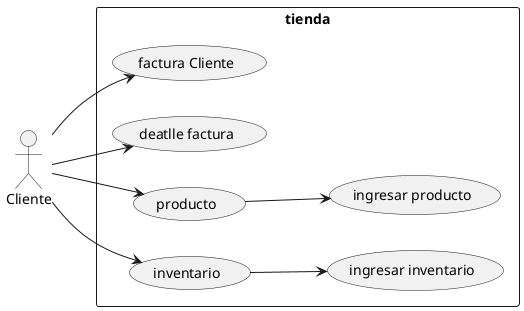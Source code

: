 @startuml
left to right direction
actor Cliente as clien


rectangle "tienda" {
    usecase "factura Cliente" as Facturacleinte
    usecase "deatlle factura" as Dettalefactura
    usecase "producto" as Producto
    usecase "ingresar producto" as Ingresarproducto
    usecase "inventario" as Inventario
    usecase "ingresar inventario" as Ingresarinventario
    
}

clien --> Facturacleinte
clien --> Dettalefactura
clien --> Producto
Producto --> Ingresarproducto
clien --> Inventario
Inventario --> Ingresarinventario




@enduml